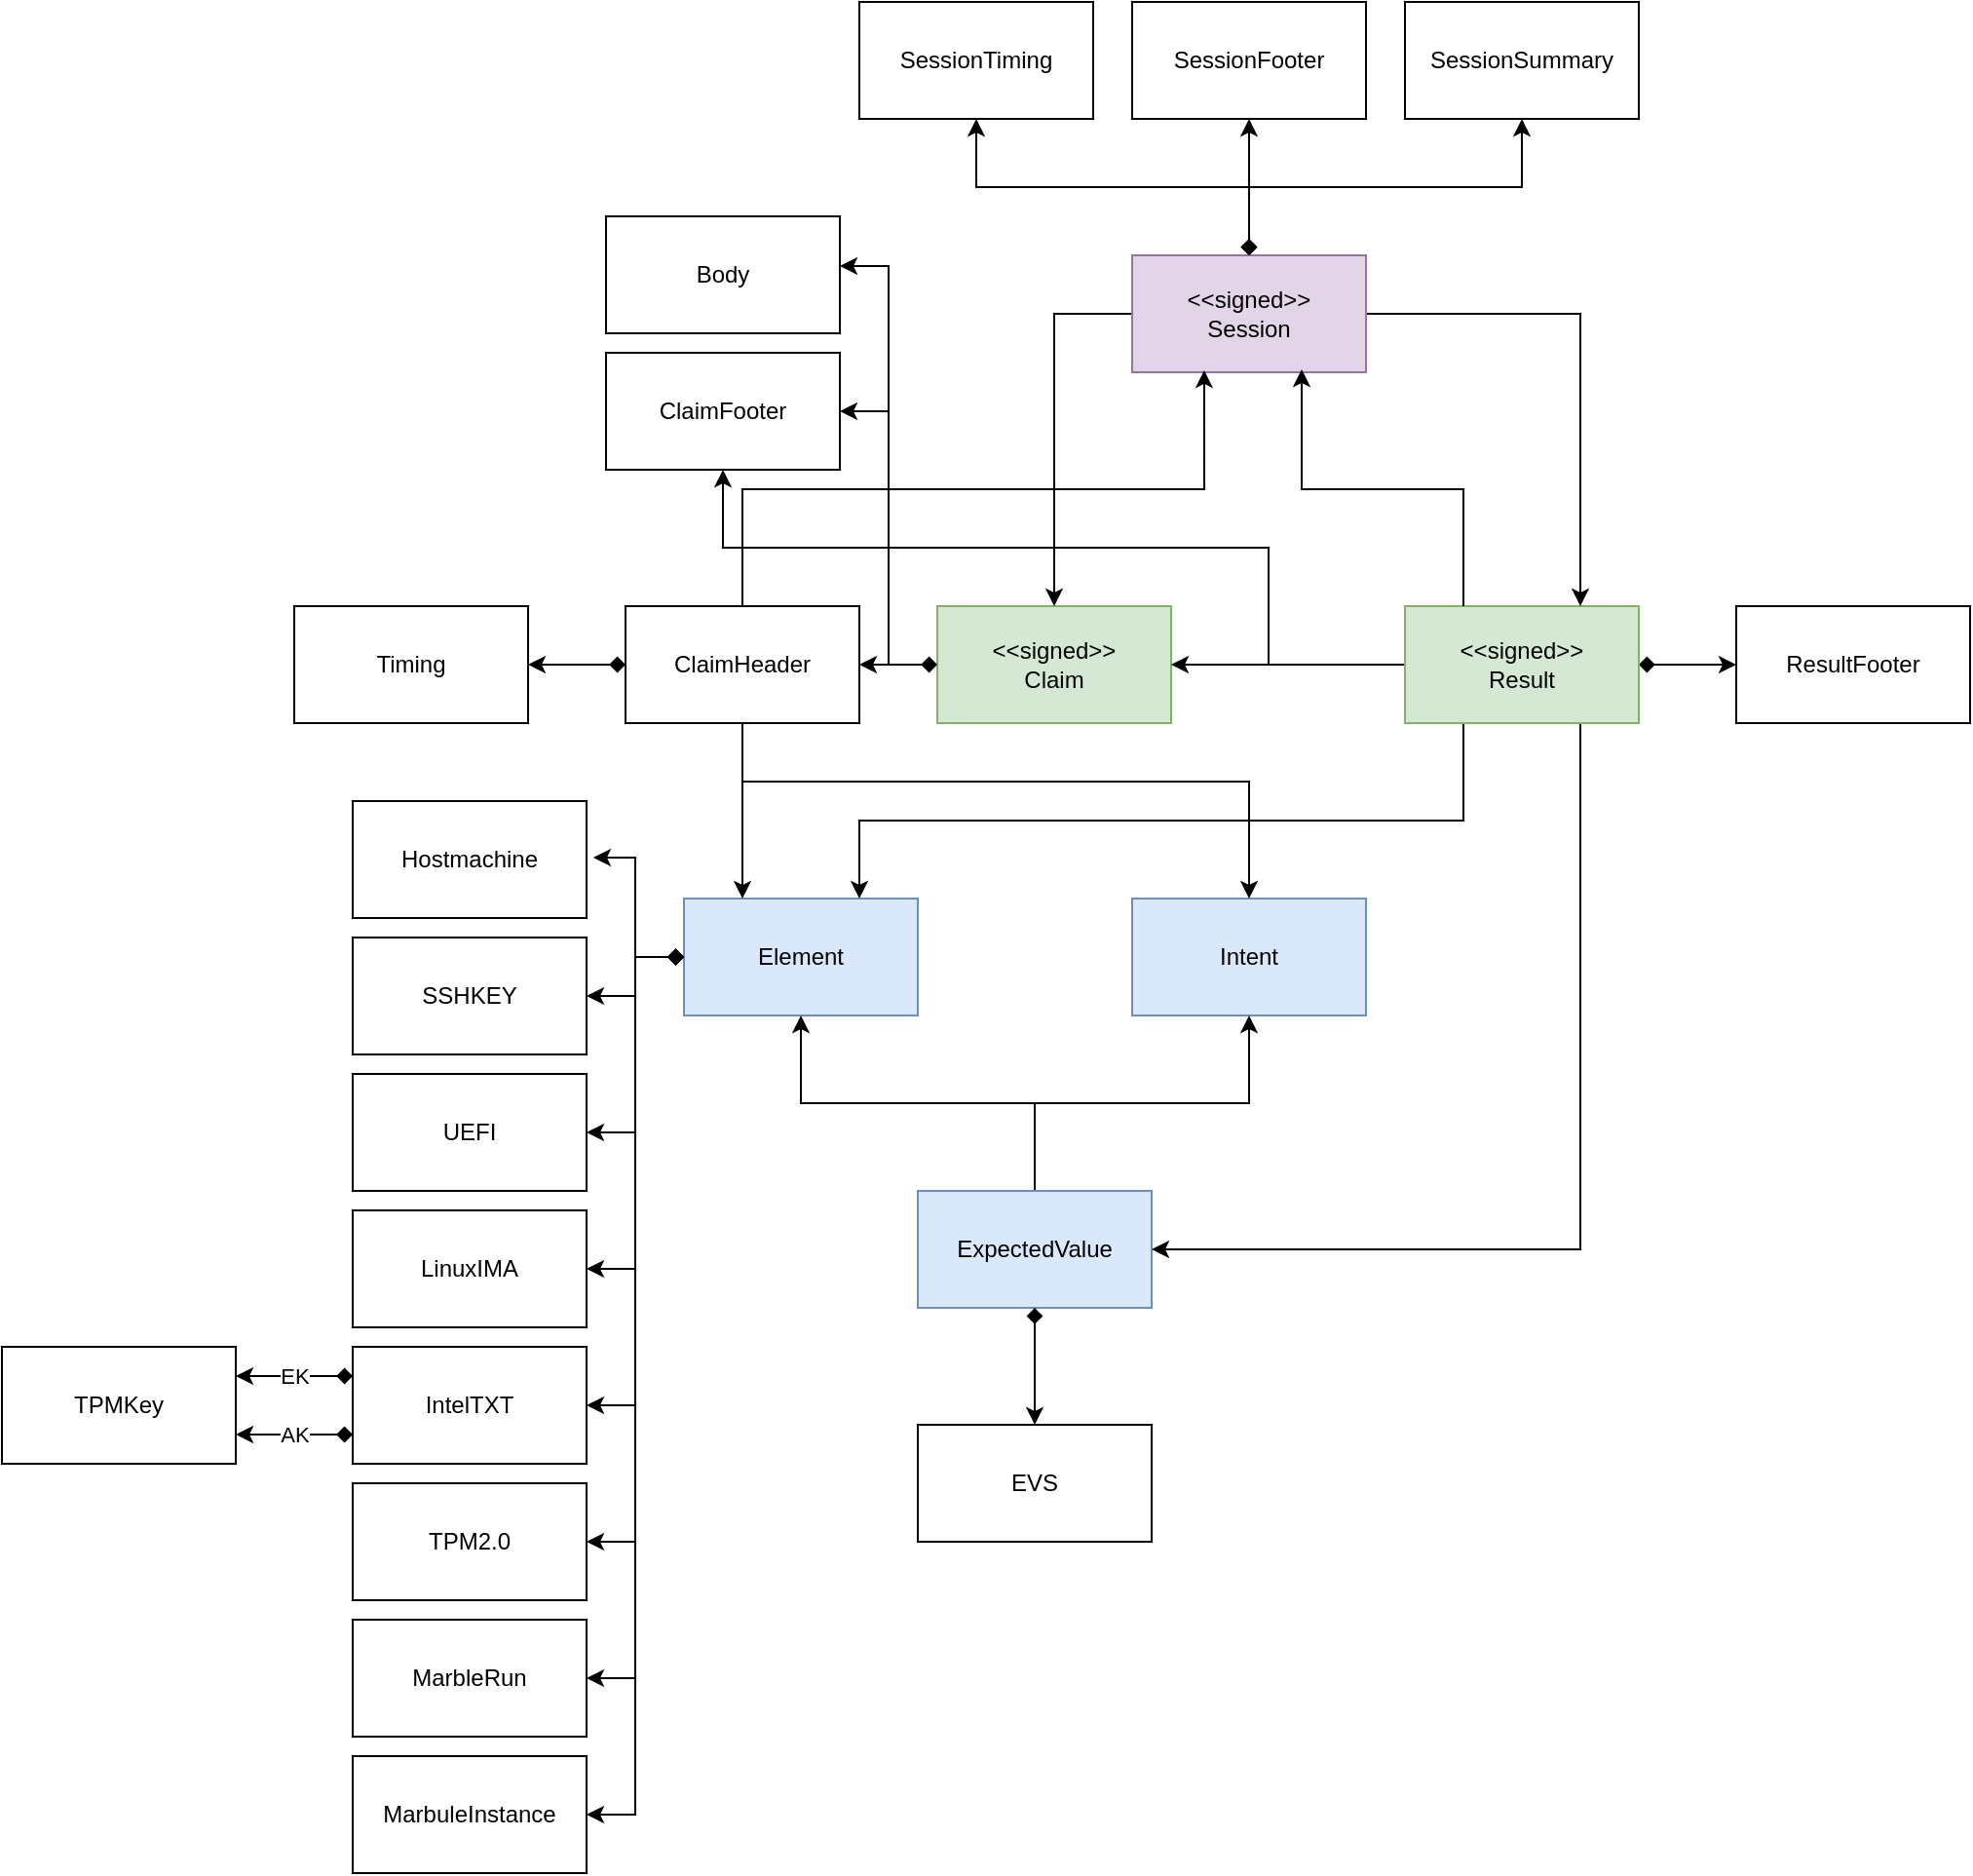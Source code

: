 <mxfile version="24.5.4" type="device">
  <diagram name="Page-1" id="KQnbSDW6qcbJTYcsXpHb">
    <mxGraphModel dx="1887" dy="1667" grid="1" gridSize="10" guides="1" tooltips="1" connect="1" arrows="1" fold="1" page="1" pageScale="1" pageWidth="850" pageHeight="1100" math="0" shadow="0">
      <root>
        <mxCell id="0" />
        <mxCell id="1" parent="0" />
        <mxCell id="UOW-hbor7YOvqm5oqLeM-14" value="Element" style="rounded=0;whiteSpace=wrap;html=1;fillColor=#dae8fc;strokeColor=#6c8ebf;" vertex="1" parent="1">
          <mxGeometry x="200" y="160" width="120" height="60" as="geometry" />
        </mxCell>
        <mxCell id="UOW-hbor7YOvqm5oqLeM-15" value="Hostmachine" style="rounded=0;whiteSpace=wrap;html=1;" vertex="1" parent="1">
          <mxGeometry x="30" y="110" width="120" height="60" as="geometry" />
        </mxCell>
        <mxCell id="UOW-hbor7YOvqm5oqLeM-16" value="SSHKEY" style="rounded=0;whiteSpace=wrap;html=1;" vertex="1" parent="1">
          <mxGeometry x="30" y="180" width="120" height="60" as="geometry" />
        </mxCell>
        <mxCell id="UOW-hbor7YOvqm5oqLeM-17" value="UEFI" style="rounded=0;whiteSpace=wrap;html=1;" vertex="1" parent="1">
          <mxGeometry x="30" y="250" width="120" height="60" as="geometry" />
        </mxCell>
        <mxCell id="UOW-hbor7YOvqm5oqLeM-18" value="LinuxIMA" style="rounded=0;whiteSpace=wrap;html=1;" vertex="1" parent="1">
          <mxGeometry x="30" y="320" width="120" height="60" as="geometry" />
        </mxCell>
        <mxCell id="UOW-hbor7YOvqm5oqLeM-38" value="EK" style="edgeStyle=orthogonalEdgeStyle;rounded=0;orthogonalLoop=1;jettySize=auto;html=1;entryX=1;entryY=0.25;entryDx=0;entryDy=0;exitX=0;exitY=0.25;exitDx=0;exitDy=0;startArrow=diamond;startFill=1;" edge="1" parent="1" source="UOW-hbor7YOvqm5oqLeM-19" target="UOW-hbor7YOvqm5oqLeM-21">
          <mxGeometry relative="1" as="geometry" />
        </mxCell>
        <mxCell id="UOW-hbor7YOvqm5oqLeM-19" value="IntelTXT" style="rounded=0;whiteSpace=wrap;html=1;" vertex="1" parent="1">
          <mxGeometry x="30" y="390" width="120" height="60" as="geometry" />
        </mxCell>
        <mxCell id="UOW-hbor7YOvqm5oqLeM-20" value="TPM2.0" style="rounded=0;whiteSpace=wrap;html=1;" vertex="1" parent="1">
          <mxGeometry x="30" y="460" width="120" height="60" as="geometry" />
        </mxCell>
        <mxCell id="UOW-hbor7YOvqm5oqLeM-21" value="TPMKey" style="rounded=0;whiteSpace=wrap;html=1;" vertex="1" parent="1">
          <mxGeometry x="-150" y="390" width="120" height="60" as="geometry" />
        </mxCell>
        <mxCell id="UOW-hbor7YOvqm5oqLeM-22" value="MarbleRun" style="rounded=0;whiteSpace=wrap;html=1;" vertex="1" parent="1">
          <mxGeometry x="30" y="530" width="120" height="60" as="geometry" />
        </mxCell>
        <mxCell id="UOW-hbor7YOvqm5oqLeM-23" value="MarbuleInstance" style="rounded=0;whiteSpace=wrap;html=1;" vertex="1" parent="1">
          <mxGeometry x="30" y="600" width="120" height="60" as="geometry" />
        </mxCell>
        <mxCell id="UOW-hbor7YOvqm5oqLeM-24" value="Intent" style="rounded=0;whiteSpace=wrap;html=1;fillColor=#dae8fc;strokeColor=#6c8ebf;" vertex="1" parent="1">
          <mxGeometry x="430" y="160" width="120" height="60" as="geometry" />
        </mxCell>
        <mxCell id="UOW-hbor7YOvqm5oqLeM-40" style="edgeStyle=orthogonalEdgeStyle;rounded=0;orthogonalLoop=1;jettySize=auto;html=1;entryX=0.5;entryY=1;entryDx=0;entryDy=0;" edge="1" parent="1" source="UOW-hbor7YOvqm5oqLeM-25" target="UOW-hbor7YOvqm5oqLeM-14">
          <mxGeometry relative="1" as="geometry" />
        </mxCell>
        <mxCell id="UOW-hbor7YOvqm5oqLeM-41" value="" style="edgeStyle=orthogonalEdgeStyle;rounded=0;orthogonalLoop=1;jettySize=auto;html=1;entryX=0.5;entryY=1;entryDx=0;entryDy=0;" edge="1" parent="1" source="UOW-hbor7YOvqm5oqLeM-25" target="UOW-hbor7YOvqm5oqLeM-24">
          <mxGeometry relative="1" as="geometry" />
        </mxCell>
        <mxCell id="UOW-hbor7YOvqm5oqLeM-25" value="ExpectedValue" style="rounded=0;whiteSpace=wrap;html=1;fillColor=#dae8fc;strokeColor=#6c8ebf;" vertex="1" parent="1">
          <mxGeometry x="320" y="310" width="120" height="60" as="geometry" />
        </mxCell>
        <mxCell id="UOW-hbor7YOvqm5oqLeM-26" value="&lt;div&gt;EVS&lt;/div&gt;" style="rounded=0;whiteSpace=wrap;html=1;" vertex="1" parent="1">
          <mxGeometry x="320" y="430" width="120" height="60" as="geometry" />
        </mxCell>
        <mxCell id="UOW-hbor7YOvqm5oqLeM-47" style="edgeStyle=orthogonalEdgeStyle;rounded=0;orthogonalLoop=1;jettySize=auto;html=1;entryX=1;entryY=0.5;entryDx=0;entryDy=0;" edge="1" parent="1" source="UOW-hbor7YOvqm5oqLeM-27" target="UOW-hbor7YOvqm5oqLeM-43">
          <mxGeometry relative="1" as="geometry" />
        </mxCell>
        <mxCell id="UOW-hbor7YOvqm5oqLeM-48" style="edgeStyle=orthogonalEdgeStyle;rounded=0;orthogonalLoop=1;jettySize=auto;html=1;entryX=1;entryY=0.5;entryDx=0;entryDy=0;" edge="1" parent="1" source="UOW-hbor7YOvqm5oqLeM-27" target="UOW-hbor7YOvqm5oqLeM-44">
          <mxGeometry relative="1" as="geometry" />
        </mxCell>
        <mxCell id="UOW-hbor7YOvqm5oqLeM-27" value="&amp;lt;&amp;lt;signed&amp;gt;&amp;gt;&lt;br&gt;&lt;div&gt;Claim&lt;/div&gt;" style="rounded=0;whiteSpace=wrap;html=1;fillColor=#d5e8d4;strokeColor=#82b366;" vertex="1" parent="1">
          <mxGeometry x="330" y="10" width="120" height="60" as="geometry" />
        </mxCell>
        <mxCell id="UOW-hbor7YOvqm5oqLeM-56" style="edgeStyle=orthogonalEdgeStyle;rounded=0;orthogonalLoop=1;jettySize=auto;html=1;startArrow=diamond;startFill=1;" edge="1" parent="1" source="UOW-hbor7YOvqm5oqLeM-28" target="UOW-hbor7YOvqm5oqLeM-55">
          <mxGeometry relative="1" as="geometry" />
        </mxCell>
        <mxCell id="UOW-hbor7YOvqm5oqLeM-57" style="edgeStyle=orthogonalEdgeStyle;rounded=0;orthogonalLoop=1;jettySize=auto;html=1;entryX=1;entryY=0.5;entryDx=0;entryDy=0;" edge="1" parent="1" source="UOW-hbor7YOvqm5oqLeM-28" target="UOW-hbor7YOvqm5oqLeM-27">
          <mxGeometry relative="1" as="geometry" />
        </mxCell>
        <mxCell id="UOW-hbor7YOvqm5oqLeM-58" style="edgeStyle=orthogonalEdgeStyle;rounded=0;orthogonalLoop=1;jettySize=auto;html=1;entryX=0.5;entryY=1;entryDx=0;entryDy=0;" edge="1" parent="1" source="UOW-hbor7YOvqm5oqLeM-28" target="UOW-hbor7YOvqm5oqLeM-44">
          <mxGeometry relative="1" as="geometry">
            <Array as="points">
              <mxPoint x="500" y="40" />
              <mxPoint x="500" y="-20" />
              <mxPoint x="220" y="-20" />
            </Array>
          </mxGeometry>
        </mxCell>
        <mxCell id="UOW-hbor7YOvqm5oqLeM-59" style="edgeStyle=orthogonalEdgeStyle;rounded=0;orthogonalLoop=1;jettySize=auto;html=1;entryX=0.75;entryY=0;entryDx=0;entryDy=0;exitX=0.25;exitY=1;exitDx=0;exitDy=0;" edge="1" parent="1" source="UOW-hbor7YOvqm5oqLeM-28" target="UOW-hbor7YOvqm5oqLeM-14">
          <mxGeometry relative="1" as="geometry">
            <Array as="points">
              <mxPoint x="600" y="120" />
              <mxPoint x="290" y="120" />
            </Array>
          </mxGeometry>
        </mxCell>
        <mxCell id="UOW-hbor7YOvqm5oqLeM-60" style="edgeStyle=orthogonalEdgeStyle;rounded=0;orthogonalLoop=1;jettySize=auto;html=1;entryX=1;entryY=0.5;entryDx=0;entryDy=0;exitX=0.75;exitY=1;exitDx=0;exitDy=0;" edge="1" parent="1" source="UOW-hbor7YOvqm5oqLeM-28" target="UOW-hbor7YOvqm5oqLeM-25">
          <mxGeometry relative="1" as="geometry">
            <Array as="points">
              <mxPoint x="660" y="340" />
            </Array>
          </mxGeometry>
        </mxCell>
        <mxCell id="UOW-hbor7YOvqm5oqLeM-28" value="&amp;lt;&amp;lt;signed&amp;gt;&amp;gt;&lt;br&gt;&lt;div&gt;Result&lt;/div&gt;" style="rounded=0;whiteSpace=wrap;html=1;fillColor=#d5e8d4;strokeColor=#82b366;" vertex="1" parent="1">
          <mxGeometry x="570" y="10" width="120" height="60" as="geometry" />
        </mxCell>
        <mxCell id="UOW-hbor7YOvqm5oqLeM-61" style="edgeStyle=orthogonalEdgeStyle;rounded=0;orthogonalLoop=1;jettySize=auto;html=1;" edge="1" parent="1" source="UOW-hbor7YOvqm5oqLeM-29" target="UOW-hbor7YOvqm5oqLeM-27">
          <mxGeometry relative="1" as="geometry">
            <Array as="points">
              <mxPoint x="390" y="-140" />
            </Array>
          </mxGeometry>
        </mxCell>
        <mxCell id="UOW-hbor7YOvqm5oqLeM-62" style="edgeStyle=orthogonalEdgeStyle;rounded=0;orthogonalLoop=1;jettySize=auto;html=1;entryX=0.75;entryY=0;entryDx=0;entryDy=0;" edge="1" parent="1" source="UOW-hbor7YOvqm5oqLeM-29" target="UOW-hbor7YOvqm5oqLeM-28">
          <mxGeometry relative="1" as="geometry" />
        </mxCell>
        <mxCell id="UOW-hbor7YOvqm5oqLeM-66" style="edgeStyle=orthogonalEdgeStyle;rounded=0;orthogonalLoop=1;jettySize=auto;html=1;entryX=0.5;entryY=1;entryDx=0;entryDy=0;exitX=0.5;exitY=0;exitDx=0;exitDy=0;startArrow=diamond;startFill=1;" edge="1" parent="1" source="UOW-hbor7YOvqm5oqLeM-29" target="UOW-hbor7YOvqm5oqLeM-65">
          <mxGeometry relative="1" as="geometry" />
        </mxCell>
        <mxCell id="UOW-hbor7YOvqm5oqLeM-29" value="&amp;lt;&amp;lt;signed&amp;gt;&amp;gt;&lt;br&gt;&lt;div&gt;Session&lt;/div&gt;" style="rounded=0;whiteSpace=wrap;html=1;fillColor=#e1d5e7;strokeColor=#9673a6;" vertex="1" parent="1">
          <mxGeometry x="430" y="-170" width="120" height="60" as="geometry" />
        </mxCell>
        <mxCell id="UOW-hbor7YOvqm5oqLeM-30" style="edgeStyle=orthogonalEdgeStyle;rounded=0;orthogonalLoop=1;jettySize=auto;html=1;entryX=1.029;entryY=0.483;entryDx=0;entryDy=0;entryPerimeter=0;startArrow=diamond;startFill=1;" edge="1" parent="1" source="UOW-hbor7YOvqm5oqLeM-14" target="UOW-hbor7YOvqm5oqLeM-15">
          <mxGeometry relative="1" as="geometry" />
        </mxCell>
        <mxCell id="UOW-hbor7YOvqm5oqLeM-31" style="edgeStyle=orthogonalEdgeStyle;rounded=0;orthogonalLoop=1;jettySize=auto;html=1;entryX=1;entryY=0.5;entryDx=0;entryDy=0;startArrow=diamond;startFill=1;exitX=0;exitY=0.5;exitDx=0;exitDy=0;" edge="1" parent="1" source="UOW-hbor7YOvqm5oqLeM-14" target="UOW-hbor7YOvqm5oqLeM-22">
          <mxGeometry relative="1" as="geometry">
            <mxPoint x="210" y="200" as="sourcePoint" />
            <mxPoint x="163" y="149" as="targetPoint" />
          </mxGeometry>
        </mxCell>
        <mxCell id="UOW-hbor7YOvqm5oqLeM-32" style="edgeStyle=orthogonalEdgeStyle;rounded=0;orthogonalLoop=1;jettySize=auto;html=1;entryX=1;entryY=0.5;entryDx=0;entryDy=0;startArrow=diamond;startFill=1;exitX=0;exitY=0.5;exitDx=0;exitDy=0;" edge="1" parent="1" source="UOW-hbor7YOvqm5oqLeM-14" target="UOW-hbor7YOvqm5oqLeM-23">
          <mxGeometry relative="1" as="geometry">
            <mxPoint x="220" y="210" as="sourcePoint" />
            <mxPoint x="160" y="570" as="targetPoint" />
          </mxGeometry>
        </mxCell>
        <mxCell id="UOW-hbor7YOvqm5oqLeM-33" style="edgeStyle=orthogonalEdgeStyle;rounded=0;orthogonalLoop=1;jettySize=auto;html=1;entryX=1;entryY=0.5;entryDx=0;entryDy=0;startArrow=diamond;startFill=1;exitX=0;exitY=0.5;exitDx=0;exitDy=0;" edge="1" parent="1" source="UOW-hbor7YOvqm5oqLeM-14" target="UOW-hbor7YOvqm5oqLeM-18">
          <mxGeometry relative="1" as="geometry">
            <mxPoint x="230" y="220" as="sourcePoint" />
            <mxPoint x="170" y="580" as="targetPoint" />
          </mxGeometry>
        </mxCell>
        <mxCell id="UOW-hbor7YOvqm5oqLeM-34" style="edgeStyle=orthogonalEdgeStyle;rounded=0;orthogonalLoop=1;jettySize=auto;html=1;entryX=1;entryY=0.5;entryDx=0;entryDy=0;startArrow=diamond;startFill=1;exitX=0;exitY=0.5;exitDx=0;exitDy=0;" edge="1" parent="1" source="UOW-hbor7YOvqm5oqLeM-14" target="UOW-hbor7YOvqm5oqLeM-17">
          <mxGeometry relative="1" as="geometry">
            <mxPoint x="240" y="230" as="sourcePoint" />
            <mxPoint x="180" y="590" as="targetPoint" />
          </mxGeometry>
        </mxCell>
        <mxCell id="UOW-hbor7YOvqm5oqLeM-35" style="edgeStyle=orthogonalEdgeStyle;rounded=0;orthogonalLoop=1;jettySize=auto;html=1;entryX=1;entryY=0.5;entryDx=0;entryDy=0;startArrow=diamond;startFill=1;exitX=0;exitY=0.5;exitDx=0;exitDy=0;" edge="1" parent="1" source="UOW-hbor7YOvqm5oqLeM-14" target="UOW-hbor7YOvqm5oqLeM-16">
          <mxGeometry relative="1" as="geometry">
            <mxPoint x="250" y="240" as="sourcePoint" />
            <mxPoint x="190" y="600" as="targetPoint" />
          </mxGeometry>
        </mxCell>
        <mxCell id="UOW-hbor7YOvqm5oqLeM-36" style="edgeStyle=orthogonalEdgeStyle;rounded=0;orthogonalLoop=1;jettySize=auto;html=1;entryX=1;entryY=0.5;entryDx=0;entryDy=0;startArrow=diamond;startFill=1;exitX=0;exitY=0.5;exitDx=0;exitDy=0;" edge="1" parent="1" source="UOW-hbor7YOvqm5oqLeM-14" target="UOW-hbor7YOvqm5oqLeM-19">
          <mxGeometry relative="1" as="geometry">
            <mxPoint x="260" y="250" as="sourcePoint" />
            <mxPoint x="200" y="610" as="targetPoint" />
          </mxGeometry>
        </mxCell>
        <mxCell id="UOW-hbor7YOvqm5oqLeM-37" style="edgeStyle=orthogonalEdgeStyle;rounded=0;orthogonalLoop=1;jettySize=auto;html=1;entryX=1;entryY=0.5;entryDx=0;entryDy=0;startArrow=diamond;startFill=1;exitX=0;exitY=0.5;exitDx=0;exitDy=0;" edge="1" parent="1" source="UOW-hbor7YOvqm5oqLeM-14" target="UOW-hbor7YOvqm5oqLeM-20">
          <mxGeometry relative="1" as="geometry">
            <mxPoint x="270" y="260" as="sourcePoint" />
            <mxPoint x="210" y="620" as="targetPoint" />
          </mxGeometry>
        </mxCell>
        <mxCell id="UOW-hbor7YOvqm5oqLeM-39" value="AK" style="edgeStyle=orthogonalEdgeStyle;rounded=0;orthogonalLoop=1;jettySize=auto;html=1;entryX=1;entryY=0.75;entryDx=0;entryDy=0;exitX=0;exitY=0.75;exitDx=0;exitDy=0;startArrow=diamond;startFill=1;" edge="1" parent="1" source="UOW-hbor7YOvqm5oqLeM-19" target="UOW-hbor7YOvqm5oqLeM-21">
          <mxGeometry relative="1" as="geometry">
            <mxPoint x="40" y="415" as="sourcePoint" />
            <mxPoint x="-20" y="415" as="targetPoint" />
          </mxGeometry>
        </mxCell>
        <mxCell id="UOW-hbor7YOvqm5oqLeM-42" value="" style="edgeStyle=orthogonalEdgeStyle;rounded=0;orthogonalLoop=1;jettySize=auto;html=1;exitX=0.5;exitY=1;exitDx=0;exitDy=0;startArrow=diamond;startFill=1;" edge="1" parent="1" source="UOW-hbor7YOvqm5oqLeM-25" target="UOW-hbor7YOvqm5oqLeM-26">
          <mxGeometry relative="1" as="geometry">
            <mxPoint x="40" y="415" as="sourcePoint" />
            <mxPoint x="-20" y="415" as="targetPoint" />
          </mxGeometry>
        </mxCell>
        <mxCell id="UOW-hbor7YOvqm5oqLeM-50" style="edgeStyle=orthogonalEdgeStyle;rounded=0;orthogonalLoop=1;jettySize=auto;html=1;startArrow=diamond;startFill=1;" edge="1" parent="1" source="UOW-hbor7YOvqm5oqLeM-43" target="UOW-hbor7YOvqm5oqLeM-46">
          <mxGeometry relative="1" as="geometry" />
        </mxCell>
        <mxCell id="UOW-hbor7YOvqm5oqLeM-51" style="edgeStyle=orthogonalEdgeStyle;rounded=0;orthogonalLoop=1;jettySize=auto;html=1;entryX=0.25;entryY=0;entryDx=0;entryDy=0;" edge="1" parent="1" source="UOW-hbor7YOvqm5oqLeM-43" target="UOW-hbor7YOvqm5oqLeM-14">
          <mxGeometry relative="1" as="geometry" />
        </mxCell>
        <mxCell id="UOW-hbor7YOvqm5oqLeM-52" style="edgeStyle=orthogonalEdgeStyle;rounded=0;orthogonalLoop=1;jettySize=auto;html=1;" edge="1" parent="1" source="UOW-hbor7YOvqm5oqLeM-43" target="UOW-hbor7YOvqm5oqLeM-24">
          <mxGeometry relative="1" as="geometry">
            <Array as="points">
              <mxPoint x="230" y="100" />
              <mxPoint x="490" y="100" />
            </Array>
          </mxGeometry>
        </mxCell>
        <mxCell id="UOW-hbor7YOvqm5oqLeM-53" style="edgeStyle=orthogonalEdgeStyle;rounded=0;orthogonalLoop=1;jettySize=auto;html=1;exitX=0.5;exitY=0;exitDx=0;exitDy=0;entryX=0.308;entryY=0.983;entryDx=0;entryDy=0;entryPerimeter=0;" edge="1" parent="1" source="UOW-hbor7YOvqm5oqLeM-43" target="UOW-hbor7YOvqm5oqLeM-29">
          <mxGeometry relative="1" as="geometry" />
        </mxCell>
        <mxCell id="UOW-hbor7YOvqm5oqLeM-43" value="ClaimHeader" style="rounded=0;whiteSpace=wrap;html=1;" vertex="1" parent="1">
          <mxGeometry x="170" y="10" width="120" height="60" as="geometry" />
        </mxCell>
        <mxCell id="UOW-hbor7YOvqm5oqLeM-44" value="ClaimFooter" style="rounded=0;whiteSpace=wrap;html=1;" vertex="1" parent="1">
          <mxGeometry x="160" y="-120" width="120" height="60" as="geometry" />
        </mxCell>
        <mxCell id="UOW-hbor7YOvqm5oqLeM-45" value="Body" style="rounded=0;whiteSpace=wrap;html=1;" vertex="1" parent="1">
          <mxGeometry x="160" y="-190" width="120" height="60" as="geometry" />
        </mxCell>
        <mxCell id="UOW-hbor7YOvqm5oqLeM-46" value="Timing" style="rounded=0;whiteSpace=wrap;html=1;" vertex="1" parent="1">
          <mxGeometry y="10" width="120" height="60" as="geometry" />
        </mxCell>
        <mxCell id="UOW-hbor7YOvqm5oqLeM-49" style="edgeStyle=orthogonalEdgeStyle;rounded=0;orthogonalLoop=1;jettySize=auto;html=1;entryX=1;entryY=0.425;entryDx=0;entryDy=0;entryPerimeter=0;startArrow=diamond;startFill=1;" edge="1" parent="1" source="UOW-hbor7YOvqm5oqLeM-27" target="UOW-hbor7YOvqm5oqLeM-45">
          <mxGeometry relative="1" as="geometry" />
        </mxCell>
        <mxCell id="UOW-hbor7YOvqm5oqLeM-54" style="edgeStyle=orthogonalEdgeStyle;rounded=0;orthogonalLoop=1;jettySize=auto;html=1;entryX=0.725;entryY=0.975;entryDx=0;entryDy=0;entryPerimeter=0;exitX=0.25;exitY=0;exitDx=0;exitDy=0;" edge="1" parent="1" source="UOW-hbor7YOvqm5oqLeM-28" target="UOW-hbor7YOvqm5oqLeM-29">
          <mxGeometry relative="1" as="geometry">
            <Array as="points">
              <mxPoint x="600" y="-50" />
              <mxPoint x="517" y="-50" />
            </Array>
          </mxGeometry>
        </mxCell>
        <mxCell id="UOW-hbor7YOvqm5oqLeM-55" value="ResultFooter" style="rounded=0;whiteSpace=wrap;html=1;" vertex="1" parent="1">
          <mxGeometry x="740" y="10" width="120" height="60" as="geometry" />
        </mxCell>
        <mxCell id="UOW-hbor7YOvqm5oqLeM-63" value="SessionFooter" style="rounded=0;whiteSpace=wrap;html=1;" vertex="1" parent="1">
          <mxGeometry x="430" y="-300" width="120" height="60" as="geometry" />
        </mxCell>
        <mxCell id="UOW-hbor7YOvqm5oqLeM-64" value="SessionSummary" style="rounded=0;whiteSpace=wrap;html=1;" vertex="1" parent="1">
          <mxGeometry x="570" y="-300" width="120" height="60" as="geometry" />
        </mxCell>
        <mxCell id="UOW-hbor7YOvqm5oqLeM-65" value="SessionTiming" style="rounded=0;whiteSpace=wrap;html=1;" vertex="1" parent="1">
          <mxGeometry x="290" y="-300" width="120" height="60" as="geometry" />
        </mxCell>
        <mxCell id="UOW-hbor7YOvqm5oqLeM-67" style="edgeStyle=orthogonalEdgeStyle;rounded=0;orthogonalLoop=1;jettySize=auto;html=1;entryX=0.5;entryY=1;entryDx=0;entryDy=0;exitX=0.5;exitY=0;exitDx=0;exitDy=0;startArrow=diamond;startFill=1;" edge="1" parent="1" source="UOW-hbor7YOvqm5oqLeM-29" target="UOW-hbor7YOvqm5oqLeM-63">
          <mxGeometry relative="1" as="geometry">
            <mxPoint x="500" y="-160" as="sourcePoint" />
            <mxPoint x="360" y="-230" as="targetPoint" />
          </mxGeometry>
        </mxCell>
        <mxCell id="UOW-hbor7YOvqm5oqLeM-68" style="edgeStyle=orthogonalEdgeStyle;rounded=0;orthogonalLoop=1;jettySize=auto;html=1;entryX=0.5;entryY=1;entryDx=0;entryDy=0;startArrow=diamond;startFill=1;exitX=0.5;exitY=0;exitDx=0;exitDy=0;" edge="1" parent="1" source="UOW-hbor7YOvqm5oqLeM-29" target="UOW-hbor7YOvqm5oqLeM-64">
          <mxGeometry relative="1" as="geometry">
            <mxPoint x="530" y="-200" as="sourcePoint" />
            <mxPoint x="500" y="-230" as="targetPoint" />
          </mxGeometry>
        </mxCell>
      </root>
    </mxGraphModel>
  </diagram>
</mxfile>
